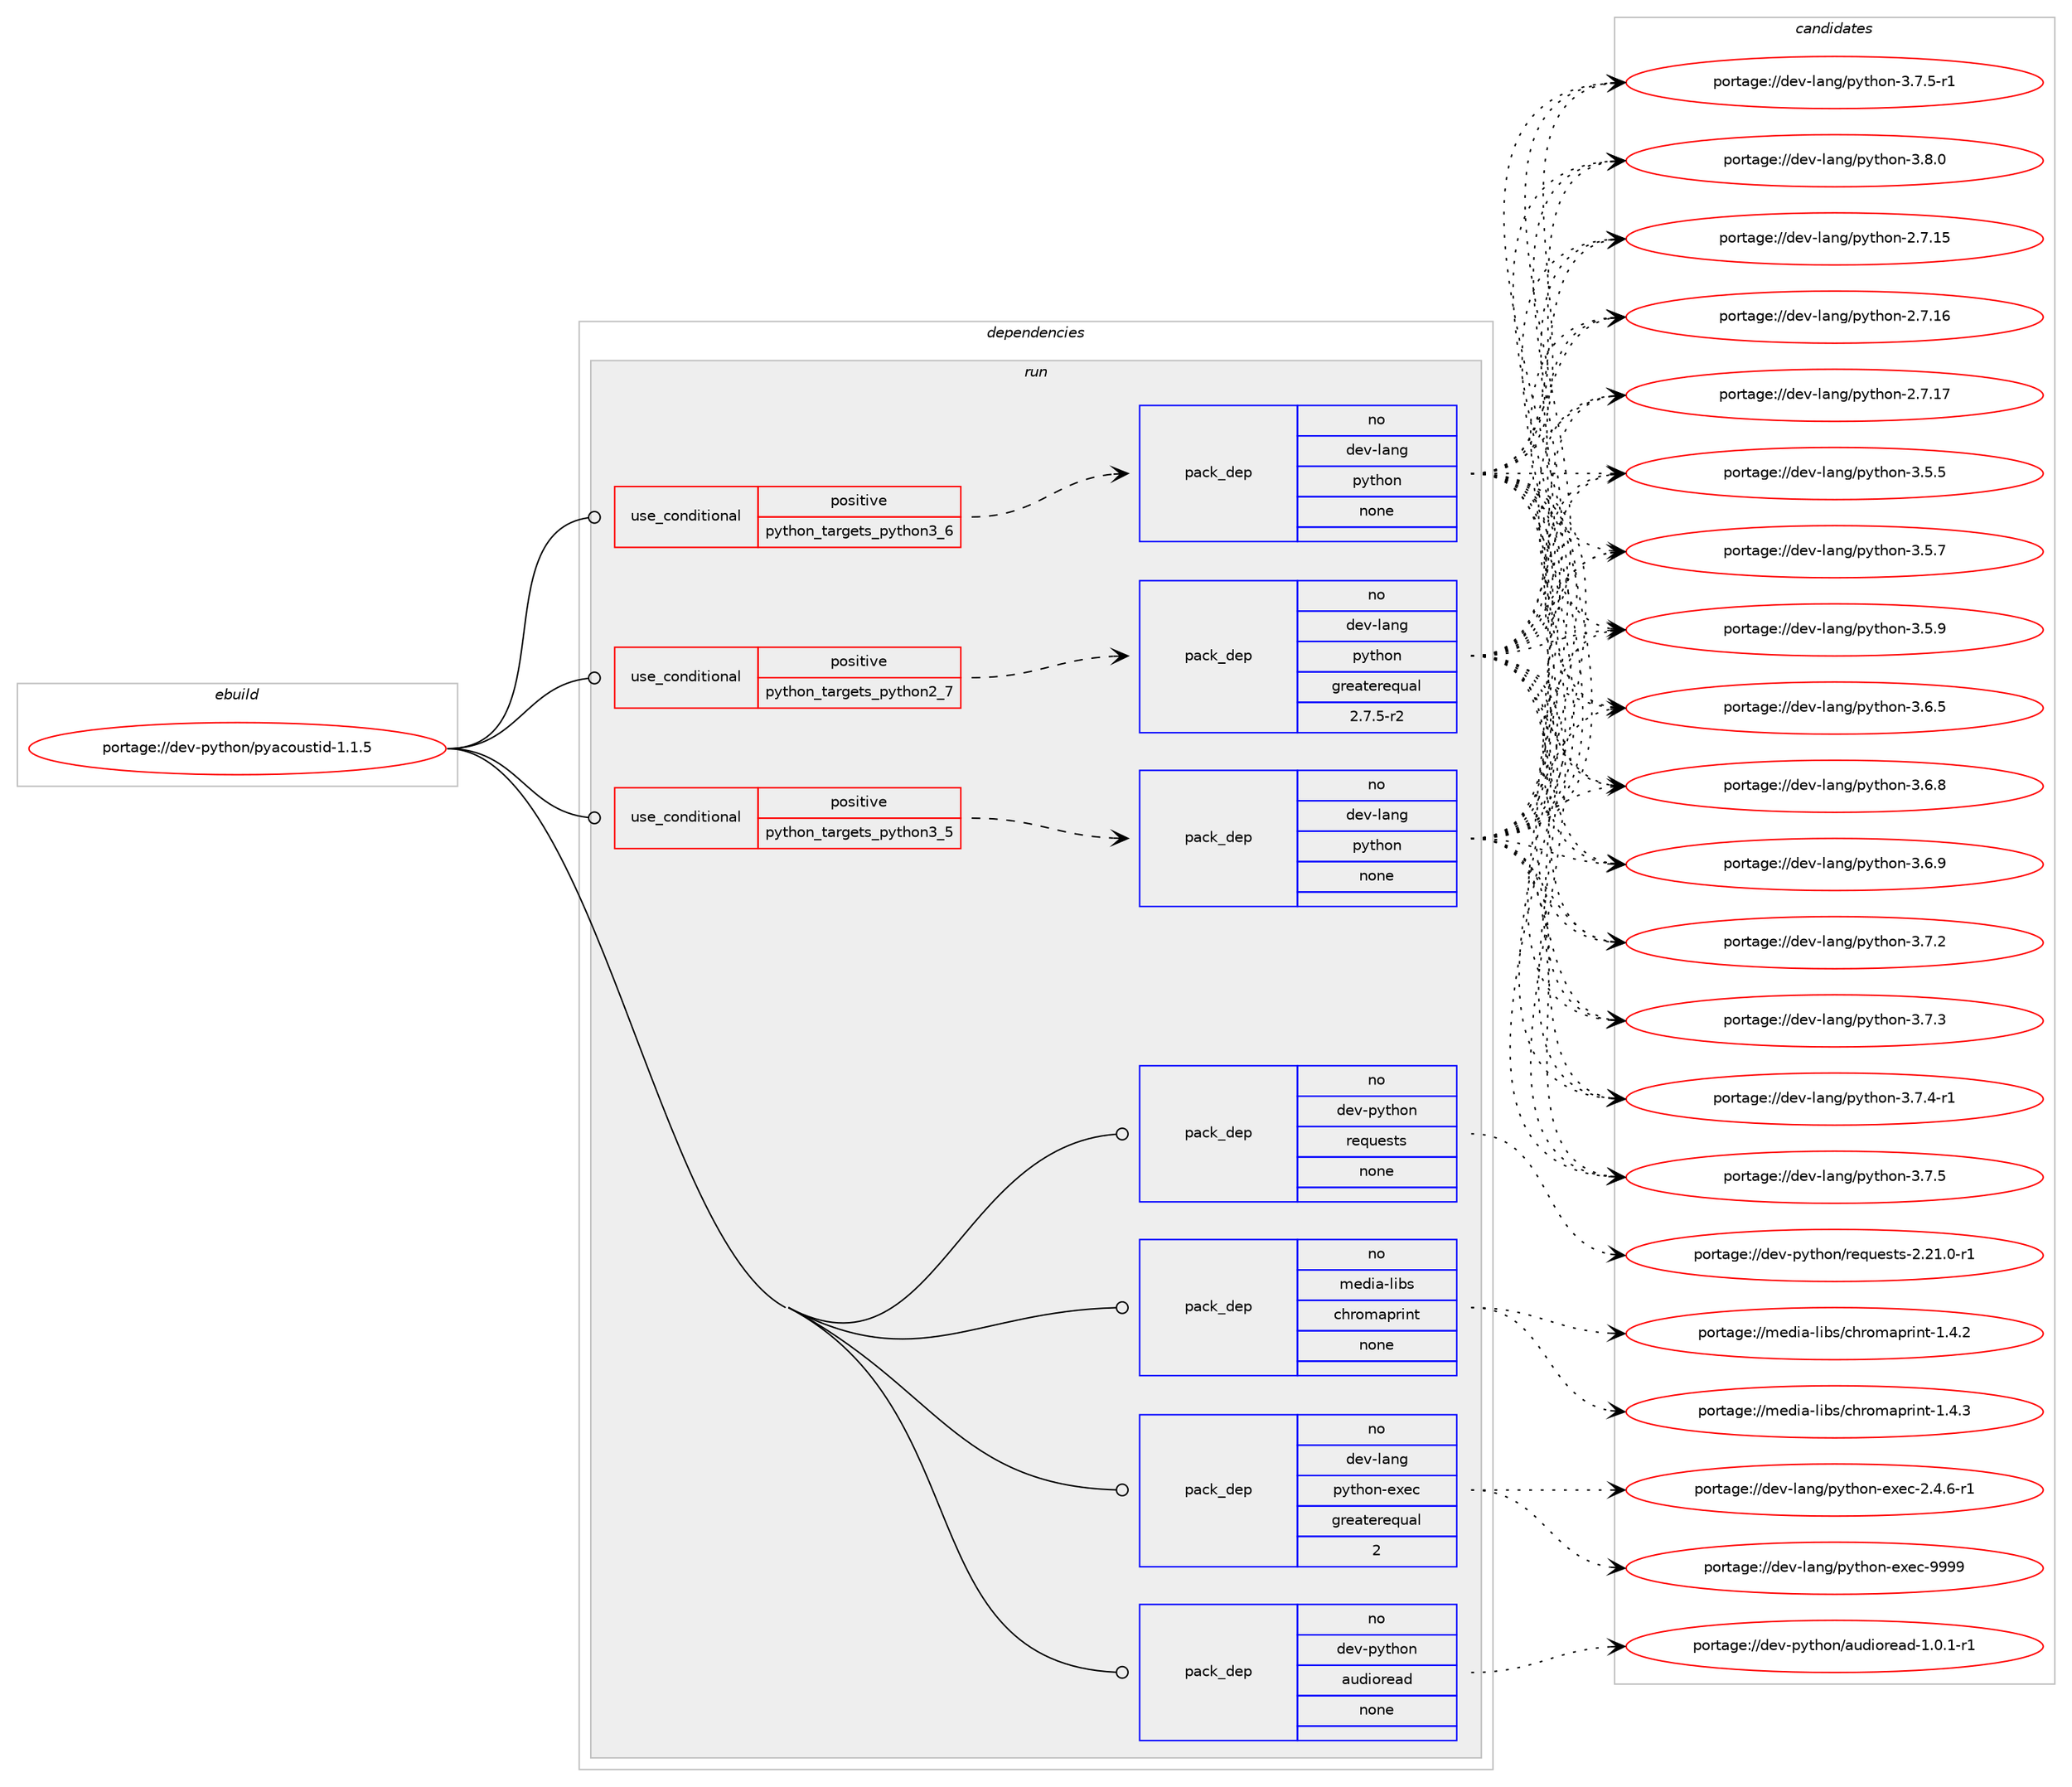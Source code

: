 digraph prolog {

# *************
# Graph options
# *************

newrank=true;
concentrate=true;
compound=true;
graph [rankdir=LR,fontname=Helvetica,fontsize=10,ranksep=1.5];#, ranksep=2.5, nodesep=0.2];
edge  [arrowhead=vee];
node  [fontname=Helvetica,fontsize=10];

# **********
# The ebuild
# **********

subgraph cluster_leftcol {
color=gray;
rank=same;
label=<<i>ebuild</i>>;
id [label="portage://dev-python/pyacoustid-1.1.5", color=red, width=4, href="../dev-python/pyacoustid-1.1.5.svg"];
}

# ****************
# The dependencies
# ****************

subgraph cluster_midcol {
color=gray;
label=<<i>dependencies</i>>;
subgraph cluster_compile {
fillcolor="#eeeeee";
style=filled;
label=<<i>compile</i>>;
}
subgraph cluster_compileandrun {
fillcolor="#eeeeee";
style=filled;
label=<<i>compile and run</i>>;
}
subgraph cluster_run {
fillcolor="#eeeeee";
style=filled;
label=<<i>run</i>>;
subgraph cond34537 {
dependency158976 [label=<<TABLE BORDER="0" CELLBORDER="1" CELLSPACING="0" CELLPADDING="4"><TR><TD ROWSPAN="3" CELLPADDING="10">use_conditional</TD></TR><TR><TD>positive</TD></TR><TR><TD>python_targets_python2_7</TD></TR></TABLE>>, shape=none, color=red];
subgraph pack121074 {
dependency158977 [label=<<TABLE BORDER="0" CELLBORDER="1" CELLSPACING="0" CELLPADDING="4" WIDTH="220"><TR><TD ROWSPAN="6" CELLPADDING="30">pack_dep</TD></TR><TR><TD WIDTH="110">no</TD></TR><TR><TD>dev-lang</TD></TR><TR><TD>python</TD></TR><TR><TD>greaterequal</TD></TR><TR><TD>2.7.5-r2</TD></TR></TABLE>>, shape=none, color=blue];
}
dependency158976:e -> dependency158977:w [weight=20,style="dashed",arrowhead="vee"];
}
id:e -> dependency158976:w [weight=20,style="solid",arrowhead="odot"];
subgraph cond34538 {
dependency158978 [label=<<TABLE BORDER="0" CELLBORDER="1" CELLSPACING="0" CELLPADDING="4"><TR><TD ROWSPAN="3" CELLPADDING="10">use_conditional</TD></TR><TR><TD>positive</TD></TR><TR><TD>python_targets_python3_5</TD></TR></TABLE>>, shape=none, color=red];
subgraph pack121075 {
dependency158979 [label=<<TABLE BORDER="0" CELLBORDER="1" CELLSPACING="0" CELLPADDING="4" WIDTH="220"><TR><TD ROWSPAN="6" CELLPADDING="30">pack_dep</TD></TR><TR><TD WIDTH="110">no</TD></TR><TR><TD>dev-lang</TD></TR><TR><TD>python</TD></TR><TR><TD>none</TD></TR><TR><TD></TD></TR></TABLE>>, shape=none, color=blue];
}
dependency158978:e -> dependency158979:w [weight=20,style="dashed",arrowhead="vee"];
}
id:e -> dependency158978:w [weight=20,style="solid",arrowhead="odot"];
subgraph cond34539 {
dependency158980 [label=<<TABLE BORDER="0" CELLBORDER="1" CELLSPACING="0" CELLPADDING="4"><TR><TD ROWSPAN="3" CELLPADDING="10">use_conditional</TD></TR><TR><TD>positive</TD></TR><TR><TD>python_targets_python3_6</TD></TR></TABLE>>, shape=none, color=red];
subgraph pack121076 {
dependency158981 [label=<<TABLE BORDER="0" CELLBORDER="1" CELLSPACING="0" CELLPADDING="4" WIDTH="220"><TR><TD ROWSPAN="6" CELLPADDING="30">pack_dep</TD></TR><TR><TD WIDTH="110">no</TD></TR><TR><TD>dev-lang</TD></TR><TR><TD>python</TD></TR><TR><TD>none</TD></TR><TR><TD></TD></TR></TABLE>>, shape=none, color=blue];
}
dependency158980:e -> dependency158981:w [weight=20,style="dashed",arrowhead="vee"];
}
id:e -> dependency158980:w [weight=20,style="solid",arrowhead="odot"];
subgraph pack121077 {
dependency158982 [label=<<TABLE BORDER="0" CELLBORDER="1" CELLSPACING="0" CELLPADDING="4" WIDTH="220"><TR><TD ROWSPAN="6" CELLPADDING="30">pack_dep</TD></TR><TR><TD WIDTH="110">no</TD></TR><TR><TD>dev-lang</TD></TR><TR><TD>python-exec</TD></TR><TR><TD>greaterequal</TD></TR><TR><TD>2</TD></TR></TABLE>>, shape=none, color=blue];
}
id:e -> dependency158982:w [weight=20,style="solid",arrowhead="odot"];
subgraph pack121078 {
dependency158983 [label=<<TABLE BORDER="0" CELLBORDER="1" CELLSPACING="0" CELLPADDING="4" WIDTH="220"><TR><TD ROWSPAN="6" CELLPADDING="30">pack_dep</TD></TR><TR><TD WIDTH="110">no</TD></TR><TR><TD>dev-python</TD></TR><TR><TD>audioread</TD></TR><TR><TD>none</TD></TR><TR><TD></TD></TR></TABLE>>, shape=none, color=blue];
}
id:e -> dependency158983:w [weight=20,style="solid",arrowhead="odot"];
subgraph pack121079 {
dependency158984 [label=<<TABLE BORDER="0" CELLBORDER="1" CELLSPACING="0" CELLPADDING="4" WIDTH="220"><TR><TD ROWSPAN="6" CELLPADDING="30">pack_dep</TD></TR><TR><TD WIDTH="110">no</TD></TR><TR><TD>dev-python</TD></TR><TR><TD>requests</TD></TR><TR><TD>none</TD></TR><TR><TD></TD></TR></TABLE>>, shape=none, color=blue];
}
id:e -> dependency158984:w [weight=20,style="solid",arrowhead="odot"];
subgraph pack121080 {
dependency158985 [label=<<TABLE BORDER="0" CELLBORDER="1" CELLSPACING="0" CELLPADDING="4" WIDTH="220"><TR><TD ROWSPAN="6" CELLPADDING="30">pack_dep</TD></TR><TR><TD WIDTH="110">no</TD></TR><TR><TD>media-libs</TD></TR><TR><TD>chromaprint</TD></TR><TR><TD>none</TD></TR><TR><TD></TD></TR></TABLE>>, shape=none, color=blue];
}
id:e -> dependency158985:w [weight=20,style="solid",arrowhead="odot"];
}
}

# **************
# The candidates
# **************

subgraph cluster_choices {
rank=same;
color=gray;
label=<<i>candidates</i>>;

subgraph choice121074 {
color=black;
nodesep=1;
choiceportage10010111845108971101034711212111610411111045504655464953 [label="portage://dev-lang/python-2.7.15", color=red, width=4,href="../dev-lang/python-2.7.15.svg"];
choiceportage10010111845108971101034711212111610411111045504655464954 [label="portage://dev-lang/python-2.7.16", color=red, width=4,href="../dev-lang/python-2.7.16.svg"];
choiceportage10010111845108971101034711212111610411111045504655464955 [label="portage://dev-lang/python-2.7.17", color=red, width=4,href="../dev-lang/python-2.7.17.svg"];
choiceportage100101118451089711010347112121116104111110455146534653 [label="portage://dev-lang/python-3.5.5", color=red, width=4,href="../dev-lang/python-3.5.5.svg"];
choiceportage100101118451089711010347112121116104111110455146534655 [label="portage://dev-lang/python-3.5.7", color=red, width=4,href="../dev-lang/python-3.5.7.svg"];
choiceportage100101118451089711010347112121116104111110455146534657 [label="portage://dev-lang/python-3.5.9", color=red, width=4,href="../dev-lang/python-3.5.9.svg"];
choiceportage100101118451089711010347112121116104111110455146544653 [label="portage://dev-lang/python-3.6.5", color=red, width=4,href="../dev-lang/python-3.6.5.svg"];
choiceportage100101118451089711010347112121116104111110455146544656 [label="portage://dev-lang/python-3.6.8", color=red, width=4,href="../dev-lang/python-3.6.8.svg"];
choiceportage100101118451089711010347112121116104111110455146544657 [label="portage://dev-lang/python-3.6.9", color=red, width=4,href="../dev-lang/python-3.6.9.svg"];
choiceportage100101118451089711010347112121116104111110455146554650 [label="portage://dev-lang/python-3.7.2", color=red, width=4,href="../dev-lang/python-3.7.2.svg"];
choiceportage100101118451089711010347112121116104111110455146554651 [label="portage://dev-lang/python-3.7.3", color=red, width=4,href="../dev-lang/python-3.7.3.svg"];
choiceportage1001011184510897110103471121211161041111104551465546524511449 [label="portage://dev-lang/python-3.7.4-r1", color=red, width=4,href="../dev-lang/python-3.7.4-r1.svg"];
choiceportage100101118451089711010347112121116104111110455146554653 [label="portage://dev-lang/python-3.7.5", color=red, width=4,href="../dev-lang/python-3.7.5.svg"];
choiceportage1001011184510897110103471121211161041111104551465546534511449 [label="portage://dev-lang/python-3.7.5-r1", color=red, width=4,href="../dev-lang/python-3.7.5-r1.svg"];
choiceportage100101118451089711010347112121116104111110455146564648 [label="portage://dev-lang/python-3.8.0", color=red, width=4,href="../dev-lang/python-3.8.0.svg"];
dependency158977:e -> choiceportage10010111845108971101034711212111610411111045504655464953:w [style=dotted,weight="100"];
dependency158977:e -> choiceportage10010111845108971101034711212111610411111045504655464954:w [style=dotted,weight="100"];
dependency158977:e -> choiceportage10010111845108971101034711212111610411111045504655464955:w [style=dotted,weight="100"];
dependency158977:e -> choiceportage100101118451089711010347112121116104111110455146534653:w [style=dotted,weight="100"];
dependency158977:e -> choiceportage100101118451089711010347112121116104111110455146534655:w [style=dotted,weight="100"];
dependency158977:e -> choiceportage100101118451089711010347112121116104111110455146534657:w [style=dotted,weight="100"];
dependency158977:e -> choiceportage100101118451089711010347112121116104111110455146544653:w [style=dotted,weight="100"];
dependency158977:e -> choiceportage100101118451089711010347112121116104111110455146544656:w [style=dotted,weight="100"];
dependency158977:e -> choiceportage100101118451089711010347112121116104111110455146544657:w [style=dotted,weight="100"];
dependency158977:e -> choiceportage100101118451089711010347112121116104111110455146554650:w [style=dotted,weight="100"];
dependency158977:e -> choiceportage100101118451089711010347112121116104111110455146554651:w [style=dotted,weight="100"];
dependency158977:e -> choiceportage1001011184510897110103471121211161041111104551465546524511449:w [style=dotted,weight="100"];
dependency158977:e -> choiceportage100101118451089711010347112121116104111110455146554653:w [style=dotted,weight="100"];
dependency158977:e -> choiceportage1001011184510897110103471121211161041111104551465546534511449:w [style=dotted,weight="100"];
dependency158977:e -> choiceportage100101118451089711010347112121116104111110455146564648:w [style=dotted,weight="100"];
}
subgraph choice121075 {
color=black;
nodesep=1;
choiceportage10010111845108971101034711212111610411111045504655464953 [label="portage://dev-lang/python-2.7.15", color=red, width=4,href="../dev-lang/python-2.7.15.svg"];
choiceportage10010111845108971101034711212111610411111045504655464954 [label="portage://dev-lang/python-2.7.16", color=red, width=4,href="../dev-lang/python-2.7.16.svg"];
choiceportage10010111845108971101034711212111610411111045504655464955 [label="portage://dev-lang/python-2.7.17", color=red, width=4,href="../dev-lang/python-2.7.17.svg"];
choiceportage100101118451089711010347112121116104111110455146534653 [label="portage://dev-lang/python-3.5.5", color=red, width=4,href="../dev-lang/python-3.5.5.svg"];
choiceportage100101118451089711010347112121116104111110455146534655 [label="portage://dev-lang/python-3.5.7", color=red, width=4,href="../dev-lang/python-3.5.7.svg"];
choiceportage100101118451089711010347112121116104111110455146534657 [label="portage://dev-lang/python-3.5.9", color=red, width=4,href="../dev-lang/python-3.5.9.svg"];
choiceportage100101118451089711010347112121116104111110455146544653 [label="portage://dev-lang/python-3.6.5", color=red, width=4,href="../dev-lang/python-3.6.5.svg"];
choiceportage100101118451089711010347112121116104111110455146544656 [label="portage://dev-lang/python-3.6.8", color=red, width=4,href="../dev-lang/python-3.6.8.svg"];
choiceportage100101118451089711010347112121116104111110455146544657 [label="portage://dev-lang/python-3.6.9", color=red, width=4,href="../dev-lang/python-3.6.9.svg"];
choiceportage100101118451089711010347112121116104111110455146554650 [label="portage://dev-lang/python-3.7.2", color=red, width=4,href="../dev-lang/python-3.7.2.svg"];
choiceportage100101118451089711010347112121116104111110455146554651 [label="portage://dev-lang/python-3.7.3", color=red, width=4,href="../dev-lang/python-3.7.3.svg"];
choiceportage1001011184510897110103471121211161041111104551465546524511449 [label="portage://dev-lang/python-3.7.4-r1", color=red, width=4,href="../dev-lang/python-3.7.4-r1.svg"];
choiceportage100101118451089711010347112121116104111110455146554653 [label="portage://dev-lang/python-3.7.5", color=red, width=4,href="../dev-lang/python-3.7.5.svg"];
choiceportage1001011184510897110103471121211161041111104551465546534511449 [label="portage://dev-lang/python-3.7.5-r1", color=red, width=4,href="../dev-lang/python-3.7.5-r1.svg"];
choiceportage100101118451089711010347112121116104111110455146564648 [label="portage://dev-lang/python-3.8.0", color=red, width=4,href="../dev-lang/python-3.8.0.svg"];
dependency158979:e -> choiceportage10010111845108971101034711212111610411111045504655464953:w [style=dotted,weight="100"];
dependency158979:e -> choiceportage10010111845108971101034711212111610411111045504655464954:w [style=dotted,weight="100"];
dependency158979:e -> choiceportage10010111845108971101034711212111610411111045504655464955:w [style=dotted,weight="100"];
dependency158979:e -> choiceportage100101118451089711010347112121116104111110455146534653:w [style=dotted,weight="100"];
dependency158979:e -> choiceportage100101118451089711010347112121116104111110455146534655:w [style=dotted,weight="100"];
dependency158979:e -> choiceportage100101118451089711010347112121116104111110455146534657:w [style=dotted,weight="100"];
dependency158979:e -> choiceportage100101118451089711010347112121116104111110455146544653:w [style=dotted,weight="100"];
dependency158979:e -> choiceportage100101118451089711010347112121116104111110455146544656:w [style=dotted,weight="100"];
dependency158979:e -> choiceportage100101118451089711010347112121116104111110455146544657:w [style=dotted,weight="100"];
dependency158979:e -> choiceportage100101118451089711010347112121116104111110455146554650:w [style=dotted,weight="100"];
dependency158979:e -> choiceportage100101118451089711010347112121116104111110455146554651:w [style=dotted,weight="100"];
dependency158979:e -> choiceportage1001011184510897110103471121211161041111104551465546524511449:w [style=dotted,weight="100"];
dependency158979:e -> choiceportage100101118451089711010347112121116104111110455146554653:w [style=dotted,weight="100"];
dependency158979:e -> choiceportage1001011184510897110103471121211161041111104551465546534511449:w [style=dotted,weight="100"];
dependency158979:e -> choiceportage100101118451089711010347112121116104111110455146564648:w [style=dotted,weight="100"];
}
subgraph choice121076 {
color=black;
nodesep=1;
choiceportage10010111845108971101034711212111610411111045504655464953 [label="portage://dev-lang/python-2.7.15", color=red, width=4,href="../dev-lang/python-2.7.15.svg"];
choiceportage10010111845108971101034711212111610411111045504655464954 [label="portage://dev-lang/python-2.7.16", color=red, width=4,href="../dev-lang/python-2.7.16.svg"];
choiceportage10010111845108971101034711212111610411111045504655464955 [label="portage://dev-lang/python-2.7.17", color=red, width=4,href="../dev-lang/python-2.7.17.svg"];
choiceportage100101118451089711010347112121116104111110455146534653 [label="portage://dev-lang/python-3.5.5", color=red, width=4,href="../dev-lang/python-3.5.5.svg"];
choiceportage100101118451089711010347112121116104111110455146534655 [label="portage://dev-lang/python-3.5.7", color=red, width=4,href="../dev-lang/python-3.5.7.svg"];
choiceportage100101118451089711010347112121116104111110455146534657 [label="portage://dev-lang/python-3.5.9", color=red, width=4,href="../dev-lang/python-3.5.9.svg"];
choiceportage100101118451089711010347112121116104111110455146544653 [label="portage://dev-lang/python-3.6.5", color=red, width=4,href="../dev-lang/python-3.6.5.svg"];
choiceportage100101118451089711010347112121116104111110455146544656 [label="portage://dev-lang/python-3.6.8", color=red, width=4,href="../dev-lang/python-3.6.8.svg"];
choiceportage100101118451089711010347112121116104111110455146544657 [label="portage://dev-lang/python-3.6.9", color=red, width=4,href="../dev-lang/python-3.6.9.svg"];
choiceportage100101118451089711010347112121116104111110455146554650 [label="portage://dev-lang/python-3.7.2", color=red, width=4,href="../dev-lang/python-3.7.2.svg"];
choiceportage100101118451089711010347112121116104111110455146554651 [label="portage://dev-lang/python-3.7.3", color=red, width=4,href="../dev-lang/python-3.7.3.svg"];
choiceportage1001011184510897110103471121211161041111104551465546524511449 [label="portage://dev-lang/python-3.7.4-r1", color=red, width=4,href="../dev-lang/python-3.7.4-r1.svg"];
choiceportage100101118451089711010347112121116104111110455146554653 [label="portage://dev-lang/python-3.7.5", color=red, width=4,href="../dev-lang/python-3.7.5.svg"];
choiceportage1001011184510897110103471121211161041111104551465546534511449 [label="portage://dev-lang/python-3.7.5-r1", color=red, width=4,href="../dev-lang/python-3.7.5-r1.svg"];
choiceportage100101118451089711010347112121116104111110455146564648 [label="portage://dev-lang/python-3.8.0", color=red, width=4,href="../dev-lang/python-3.8.0.svg"];
dependency158981:e -> choiceportage10010111845108971101034711212111610411111045504655464953:w [style=dotted,weight="100"];
dependency158981:e -> choiceportage10010111845108971101034711212111610411111045504655464954:w [style=dotted,weight="100"];
dependency158981:e -> choiceportage10010111845108971101034711212111610411111045504655464955:w [style=dotted,weight="100"];
dependency158981:e -> choiceportage100101118451089711010347112121116104111110455146534653:w [style=dotted,weight="100"];
dependency158981:e -> choiceportage100101118451089711010347112121116104111110455146534655:w [style=dotted,weight="100"];
dependency158981:e -> choiceportage100101118451089711010347112121116104111110455146534657:w [style=dotted,weight="100"];
dependency158981:e -> choiceportage100101118451089711010347112121116104111110455146544653:w [style=dotted,weight="100"];
dependency158981:e -> choiceportage100101118451089711010347112121116104111110455146544656:w [style=dotted,weight="100"];
dependency158981:e -> choiceportage100101118451089711010347112121116104111110455146544657:w [style=dotted,weight="100"];
dependency158981:e -> choiceportage100101118451089711010347112121116104111110455146554650:w [style=dotted,weight="100"];
dependency158981:e -> choiceportage100101118451089711010347112121116104111110455146554651:w [style=dotted,weight="100"];
dependency158981:e -> choiceportage1001011184510897110103471121211161041111104551465546524511449:w [style=dotted,weight="100"];
dependency158981:e -> choiceportage100101118451089711010347112121116104111110455146554653:w [style=dotted,weight="100"];
dependency158981:e -> choiceportage1001011184510897110103471121211161041111104551465546534511449:w [style=dotted,weight="100"];
dependency158981:e -> choiceportage100101118451089711010347112121116104111110455146564648:w [style=dotted,weight="100"];
}
subgraph choice121077 {
color=black;
nodesep=1;
choiceportage10010111845108971101034711212111610411111045101120101994550465246544511449 [label="portage://dev-lang/python-exec-2.4.6-r1", color=red, width=4,href="../dev-lang/python-exec-2.4.6-r1.svg"];
choiceportage10010111845108971101034711212111610411111045101120101994557575757 [label="portage://dev-lang/python-exec-9999", color=red, width=4,href="../dev-lang/python-exec-9999.svg"];
dependency158982:e -> choiceportage10010111845108971101034711212111610411111045101120101994550465246544511449:w [style=dotted,weight="100"];
dependency158982:e -> choiceportage10010111845108971101034711212111610411111045101120101994557575757:w [style=dotted,weight="100"];
}
subgraph choice121078 {
color=black;
nodesep=1;
choiceportage100101118451121211161041111104797117100105111114101971004549464846494511449 [label="portage://dev-python/audioread-1.0.1-r1", color=red, width=4,href="../dev-python/audioread-1.0.1-r1.svg"];
dependency158983:e -> choiceportage100101118451121211161041111104797117100105111114101971004549464846494511449:w [style=dotted,weight="100"];
}
subgraph choice121079 {
color=black;
nodesep=1;
choiceportage1001011184511212111610411111047114101113117101115116115455046504946484511449 [label="portage://dev-python/requests-2.21.0-r1", color=red, width=4,href="../dev-python/requests-2.21.0-r1.svg"];
dependency158984:e -> choiceportage1001011184511212111610411111047114101113117101115116115455046504946484511449:w [style=dotted,weight="100"];
}
subgraph choice121080 {
color=black;
nodesep=1;
choiceportage109101100105974510810598115479910411411110997112114105110116454946524650 [label="portage://media-libs/chromaprint-1.4.2", color=red, width=4,href="../media-libs/chromaprint-1.4.2.svg"];
choiceportage109101100105974510810598115479910411411110997112114105110116454946524651 [label="portage://media-libs/chromaprint-1.4.3", color=red, width=4,href="../media-libs/chromaprint-1.4.3.svg"];
dependency158985:e -> choiceportage109101100105974510810598115479910411411110997112114105110116454946524650:w [style=dotted,weight="100"];
dependency158985:e -> choiceportage109101100105974510810598115479910411411110997112114105110116454946524651:w [style=dotted,weight="100"];
}
}

}
